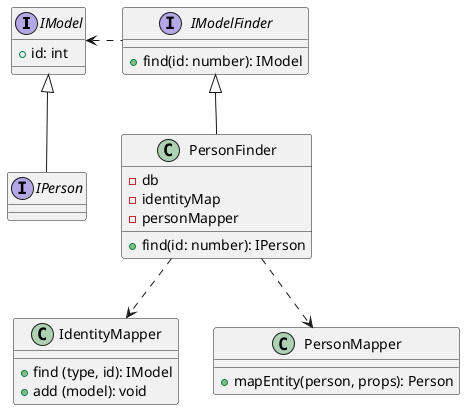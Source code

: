@startuml
interface IModel {
    + id: int
}

interface IPerson {
}

interface IModelFinder {
    + find(id: number): IModel
}

class PersonFinder {
    - db
    - identityMap
    - personMapper
    + find(id: number): IPerson
}

class IdentityMapper {
    + find (type, id): IModel
    + add (model): void
}

class PersonMapper {
    + mapEntity(person, props): Person
}

IModel <|-- IPerson
IModelFinder <|-- PersonFinder

IModelFinder .left.> IModel

PersonFinder ..> IdentityMapper
PersonFinder ..> PersonMapper

@enduml
